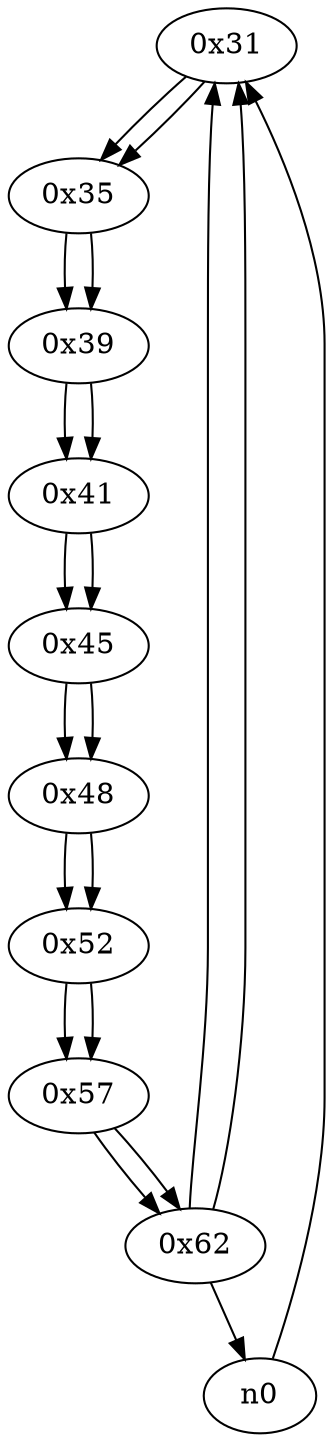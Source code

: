 digraph G{
/* nodes */
  n1 [label="0x31"]
  n2 [label="0x35"]
  n3 [label="0x39"]
  n4 [label="0x41"]
  n5 [label="0x45"]
  n6 [label="0x48"]
  n7 [label="0x52"]
  n8 [label="0x57"]
  n9 [label="0x62"]
/* edges */
n1 -> n2;
n9 -> n1;
n0 -> n1;
n2 -> n3;
n1 -> n2;
n3 -> n4;
n2 -> n3;
n4 -> n5;
n3 -> n4;
n5 -> n6;
n4 -> n5;
n6 -> n7;
n5 -> n6;
n7 -> n8;
n6 -> n7;
n8 -> n9;
n7 -> n8;
n9 -> n1;
n9 -> n0;
n8 -> n9;
}
